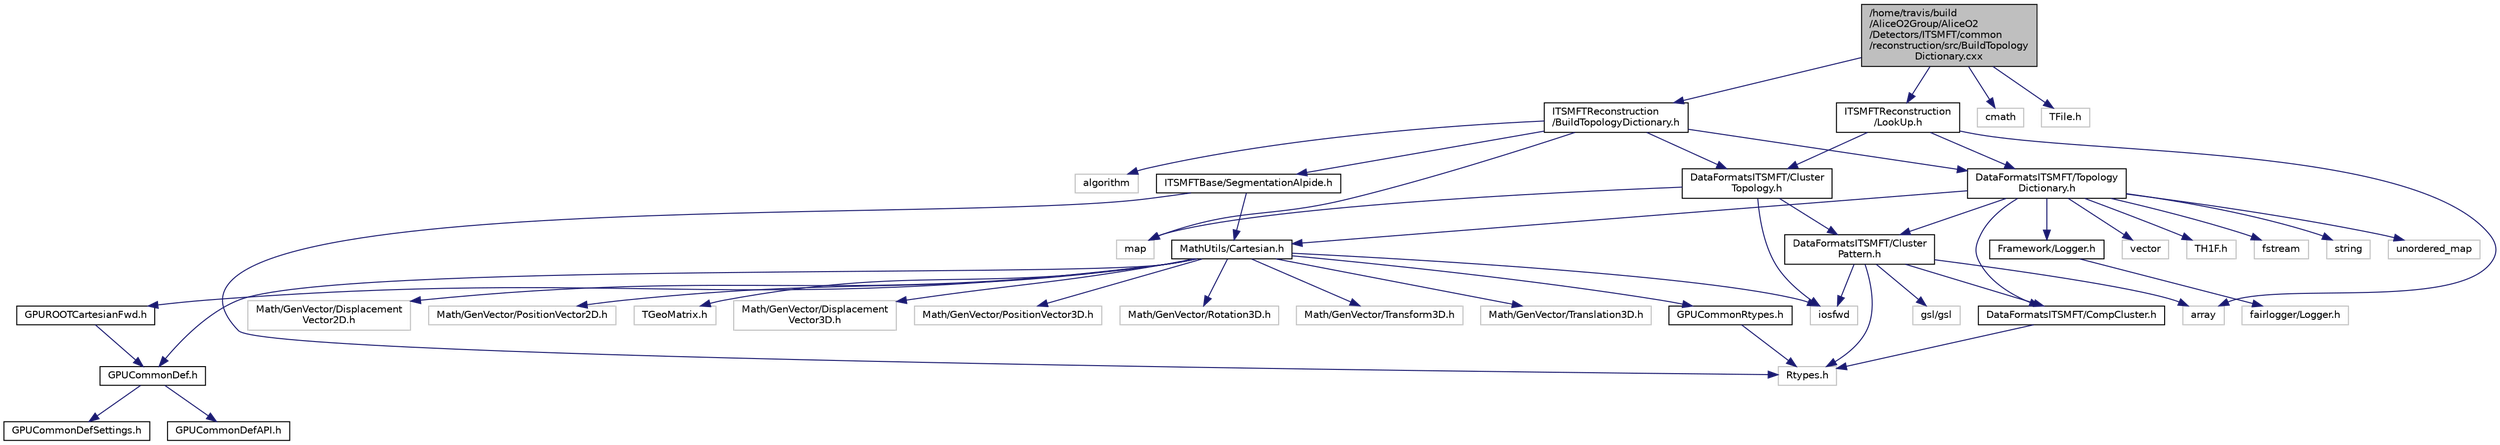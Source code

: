 digraph "/home/travis/build/AliceO2Group/AliceO2/Detectors/ITSMFT/common/reconstruction/src/BuildTopologyDictionary.cxx"
{
 // INTERACTIVE_SVG=YES
  bgcolor="transparent";
  edge [fontname="Helvetica",fontsize="10",labelfontname="Helvetica",labelfontsize="10"];
  node [fontname="Helvetica",fontsize="10",shape=record];
  Node0 [label="/home/travis/build\l/AliceO2Group/AliceO2\l/Detectors/ITSMFT/common\l/reconstruction/src/BuildTopology\lDictionary.cxx",height=0.2,width=0.4,color="black", fillcolor="grey75", style="filled", fontcolor="black"];
  Node0 -> Node1 [color="midnightblue",fontsize="10",style="solid",fontname="Helvetica"];
  Node1 [label="ITSMFTReconstruction\l/BuildTopologyDictionary.h",height=0.2,width=0.4,color="black",URL="$d9/d1d/BuildTopologyDictionary_8h.html",tooltip="Definition of the BuildTopologyDictionary class. "];
  Node1 -> Node2 [color="midnightblue",fontsize="10",style="solid",fontname="Helvetica"];
  Node2 [label="algorithm",height=0.2,width=0.4,color="grey75"];
  Node1 -> Node3 [color="midnightblue",fontsize="10",style="solid",fontname="Helvetica"];
  Node3 [label="map",height=0.2,width=0.4,color="grey75"];
  Node1 -> Node4 [color="midnightblue",fontsize="10",style="solid",fontname="Helvetica"];
  Node4 [label="ITSMFTBase/SegmentationAlpide.h",height=0.2,width=0.4,color="black",URL="$d3/dba/SegmentationAlpide_8h.html",tooltip="Definition of the SegmentationAlpide class. "];
  Node4 -> Node5 [color="midnightblue",fontsize="10",style="solid",fontname="Helvetica"];
  Node5 [label="Rtypes.h",height=0.2,width=0.4,color="grey75"];
  Node4 -> Node6 [color="midnightblue",fontsize="10",style="solid",fontname="Helvetica"];
  Node6 [label="MathUtils/Cartesian.h",height=0.2,width=0.4,color="black",URL="$dc/d73/Cartesian_8h.html"];
  Node6 -> Node7 [color="midnightblue",fontsize="10",style="solid",fontname="Helvetica"];
  Node7 [label="GPUCommonDef.h",height=0.2,width=0.4,color="black",URL="$df/d21/GPUCommonDef_8h.html"];
  Node7 -> Node8 [color="midnightblue",fontsize="10",style="solid",fontname="Helvetica"];
  Node8 [label="GPUCommonDefSettings.h",height=0.2,width=0.4,color="black",URL="$d5/d93/GPUCommonDefSettings_8h.html"];
  Node7 -> Node9 [color="midnightblue",fontsize="10",style="solid",fontname="Helvetica"];
  Node9 [label="GPUCommonDefAPI.h",height=0.2,width=0.4,color="black",URL="$da/d5a/GPUCommonDefAPI_8h.html"];
  Node6 -> Node10 [color="midnightblue",fontsize="10",style="solid",fontname="Helvetica"];
  Node10 [label="GPUCommonRtypes.h",height=0.2,width=0.4,color="black",URL="$d2/d45/GPUCommonRtypes_8h.html"];
  Node10 -> Node5 [color="midnightblue",fontsize="10",style="solid",fontname="Helvetica"];
  Node6 -> Node11 [color="midnightblue",fontsize="10",style="solid",fontname="Helvetica"];
  Node11 [label="Math/GenVector/Displacement\lVector3D.h",height=0.2,width=0.4,color="grey75"];
  Node6 -> Node12 [color="midnightblue",fontsize="10",style="solid",fontname="Helvetica"];
  Node12 [label="Math/GenVector/PositionVector3D.h",height=0.2,width=0.4,color="grey75"];
  Node6 -> Node13 [color="midnightblue",fontsize="10",style="solid",fontname="Helvetica"];
  Node13 [label="Math/GenVector/Rotation3D.h",height=0.2,width=0.4,color="grey75"];
  Node6 -> Node14 [color="midnightblue",fontsize="10",style="solid",fontname="Helvetica"];
  Node14 [label="Math/GenVector/Transform3D.h",height=0.2,width=0.4,color="grey75"];
  Node6 -> Node15 [color="midnightblue",fontsize="10",style="solid",fontname="Helvetica"];
  Node15 [label="Math/GenVector/Translation3D.h",height=0.2,width=0.4,color="grey75"];
  Node6 -> Node16 [color="midnightblue",fontsize="10",style="solid",fontname="Helvetica"];
  Node16 [label="Math/GenVector/Displacement\lVector2D.h",height=0.2,width=0.4,color="grey75"];
  Node6 -> Node17 [color="midnightblue",fontsize="10",style="solid",fontname="Helvetica"];
  Node17 [label="Math/GenVector/PositionVector2D.h",height=0.2,width=0.4,color="grey75"];
  Node6 -> Node18 [color="midnightblue",fontsize="10",style="solid",fontname="Helvetica"];
  Node18 [label="TGeoMatrix.h",height=0.2,width=0.4,color="grey75"];
  Node6 -> Node19 [color="midnightblue",fontsize="10",style="solid",fontname="Helvetica"];
  Node19 [label="iosfwd",height=0.2,width=0.4,color="grey75"];
  Node6 -> Node20 [color="midnightblue",fontsize="10",style="solid",fontname="Helvetica"];
  Node20 [label="GPUROOTCartesianFwd.h",height=0.2,width=0.4,color="black",URL="$d1/da8/GPUROOTCartesianFwd_8h.html"];
  Node20 -> Node7 [color="midnightblue",fontsize="10",style="solid",fontname="Helvetica"];
  Node1 -> Node21 [color="midnightblue",fontsize="10",style="solid",fontname="Helvetica"];
  Node21 [label="DataFormatsITSMFT/Cluster\lTopology.h",height=0.2,width=0.4,color="black",URL="$d8/ddb/ClusterTopology_8h.html",tooltip="Definition of the ClusterTopology class. "];
  Node21 -> Node22 [color="midnightblue",fontsize="10",style="solid",fontname="Helvetica"];
  Node22 [label="DataFormatsITSMFT/Cluster\lPattern.h",height=0.2,width=0.4,color="black",URL="$de/dc1/ClusterPattern_8h.html"];
  Node22 -> Node5 [color="midnightblue",fontsize="10",style="solid",fontname="Helvetica"];
  Node22 -> Node23 [color="midnightblue",fontsize="10",style="solid",fontname="Helvetica"];
  Node23 [label="array",height=0.2,width=0.4,color="grey75"];
  Node22 -> Node19 [color="midnightblue",fontsize="10",style="solid",fontname="Helvetica"];
  Node22 -> Node24 [color="midnightblue",fontsize="10",style="solid",fontname="Helvetica"];
  Node24 [label="gsl/gsl",height=0.2,width=0.4,color="grey75"];
  Node22 -> Node25 [color="midnightblue",fontsize="10",style="solid",fontname="Helvetica"];
  Node25 [label="DataFormatsITSMFT/CompCluster.h",height=0.2,width=0.4,color="black",URL="$df/de4/CompCluster_8h.html",tooltip="Definition of the ITSMFT compact cluster. "];
  Node25 -> Node5 [color="midnightblue",fontsize="10",style="solid",fontname="Helvetica"];
  Node21 -> Node3 [color="midnightblue",fontsize="10",style="solid",fontname="Helvetica"];
  Node21 -> Node19 [color="midnightblue",fontsize="10",style="solid",fontname="Helvetica"];
  Node1 -> Node26 [color="midnightblue",fontsize="10",style="solid",fontname="Helvetica"];
  Node26 [label="DataFormatsITSMFT/Topology\lDictionary.h",height=0.2,width=0.4,color="black",URL="$d1/d08/TopologyDictionary_8h.html",tooltip="Definition of the ClusterTopology class. "];
  Node26 -> Node22 [color="midnightblue",fontsize="10",style="solid",fontname="Helvetica"];
  Node26 -> Node27 [color="midnightblue",fontsize="10",style="solid",fontname="Helvetica"];
  Node27 [label="Framework/Logger.h",height=0.2,width=0.4,color="black",URL="$dd/da4/Logger_8h.html"];
  Node27 -> Node28 [color="midnightblue",fontsize="10",style="solid",fontname="Helvetica"];
  Node28 [label="fairlogger/Logger.h",height=0.2,width=0.4,color="grey75"];
  Node26 -> Node29 [color="midnightblue",fontsize="10",style="solid",fontname="Helvetica"];
  Node29 [label="fstream",height=0.2,width=0.4,color="grey75"];
  Node26 -> Node30 [color="midnightblue",fontsize="10",style="solid",fontname="Helvetica"];
  Node30 [label="string",height=0.2,width=0.4,color="grey75"];
  Node26 -> Node31 [color="midnightblue",fontsize="10",style="solid",fontname="Helvetica"];
  Node31 [label="unordered_map",height=0.2,width=0.4,color="grey75"];
  Node26 -> Node32 [color="midnightblue",fontsize="10",style="solid",fontname="Helvetica"];
  Node32 [label="vector",height=0.2,width=0.4,color="grey75"];
  Node26 -> Node6 [color="midnightblue",fontsize="10",style="solid",fontname="Helvetica"];
  Node26 -> Node25 [color="midnightblue",fontsize="10",style="solid",fontname="Helvetica"];
  Node26 -> Node33 [color="midnightblue",fontsize="10",style="solid",fontname="Helvetica"];
  Node33 [label="TH1F.h",height=0.2,width=0.4,color="grey75"];
  Node0 -> Node34 [color="midnightblue",fontsize="10",style="solid",fontname="Helvetica"];
  Node34 [label="ITSMFTReconstruction\l/LookUp.h",height=0.2,width=0.4,color="black",URL="$df/ddf/LookUp_8h.html",tooltip="Definition of the LookUp class. "];
  Node34 -> Node23 [color="midnightblue",fontsize="10",style="solid",fontname="Helvetica"];
  Node34 -> Node21 [color="midnightblue",fontsize="10",style="solid",fontname="Helvetica"];
  Node34 -> Node26 [color="midnightblue",fontsize="10",style="solid",fontname="Helvetica"];
  Node0 -> Node35 [color="midnightblue",fontsize="10",style="solid",fontname="Helvetica"];
  Node35 [label="cmath",height=0.2,width=0.4,color="grey75"];
  Node0 -> Node36 [color="midnightblue",fontsize="10",style="solid",fontname="Helvetica"];
  Node36 [label="TFile.h",height=0.2,width=0.4,color="grey75"];
}
